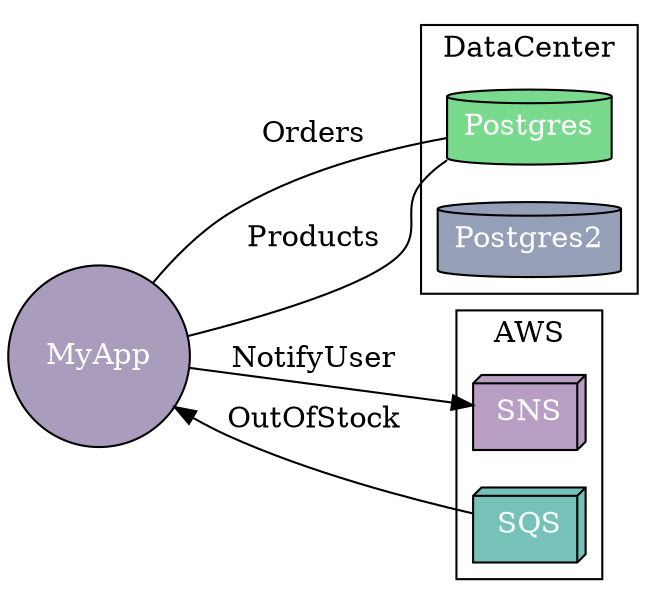 graph {
rankdir=LR
"MyApp"[shape=circle,fontcolor=white,style=filled,fillcolor="#a99cbc"]
"Postgres"[shape=cylinder,fontcolor=white,style=filled,fillcolor="#79da8e"]
"SNS"[shape=box3d,fontcolor=white,style=filled,fillcolor="#b99ec3"]
"SQS"[shape=box3d,fontcolor=white,style=filled,fillcolor="#76c2b8"]
"Postgres2"[shape=cylinder,fontcolor=white,style=filled,fillcolor="#95a0b8"]
"MyApp" -- "Postgres"[dir=none,label="Orders"];
"MyApp" -- "Postgres"[dir=none,label="Products"];
"MyApp" -- "SNS"[dir=forward,label="NotifyUser"];
"MyApp" -- "SQS"[dir=back,label="OutOfStock"];
subgraph cluster_0{
label="DataCenter";
Postgres;Postgres2;
}
subgraph cluster_1{
label="AWS";
SNS;SQS;
}
}

